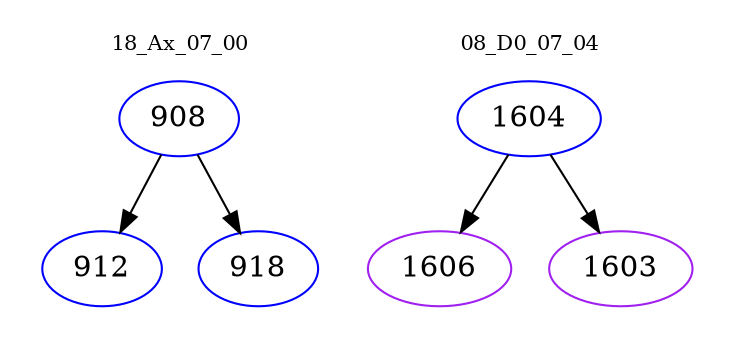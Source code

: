 digraph{
subgraph cluster_0 {
color = white
label = "18_Ax_07_00";
fontsize=10;
T0_908 [label="908", color="blue"]
T0_908 -> T0_912 [color="black"]
T0_912 [label="912", color="blue"]
T0_908 -> T0_918 [color="black"]
T0_918 [label="918", color="blue"]
}
subgraph cluster_1 {
color = white
label = "08_D0_07_04";
fontsize=10;
T1_1604 [label="1604", color="blue"]
T1_1604 -> T1_1606 [color="black"]
T1_1606 [label="1606", color="purple"]
T1_1604 -> T1_1603 [color="black"]
T1_1603 [label="1603", color="purple"]
}
}
